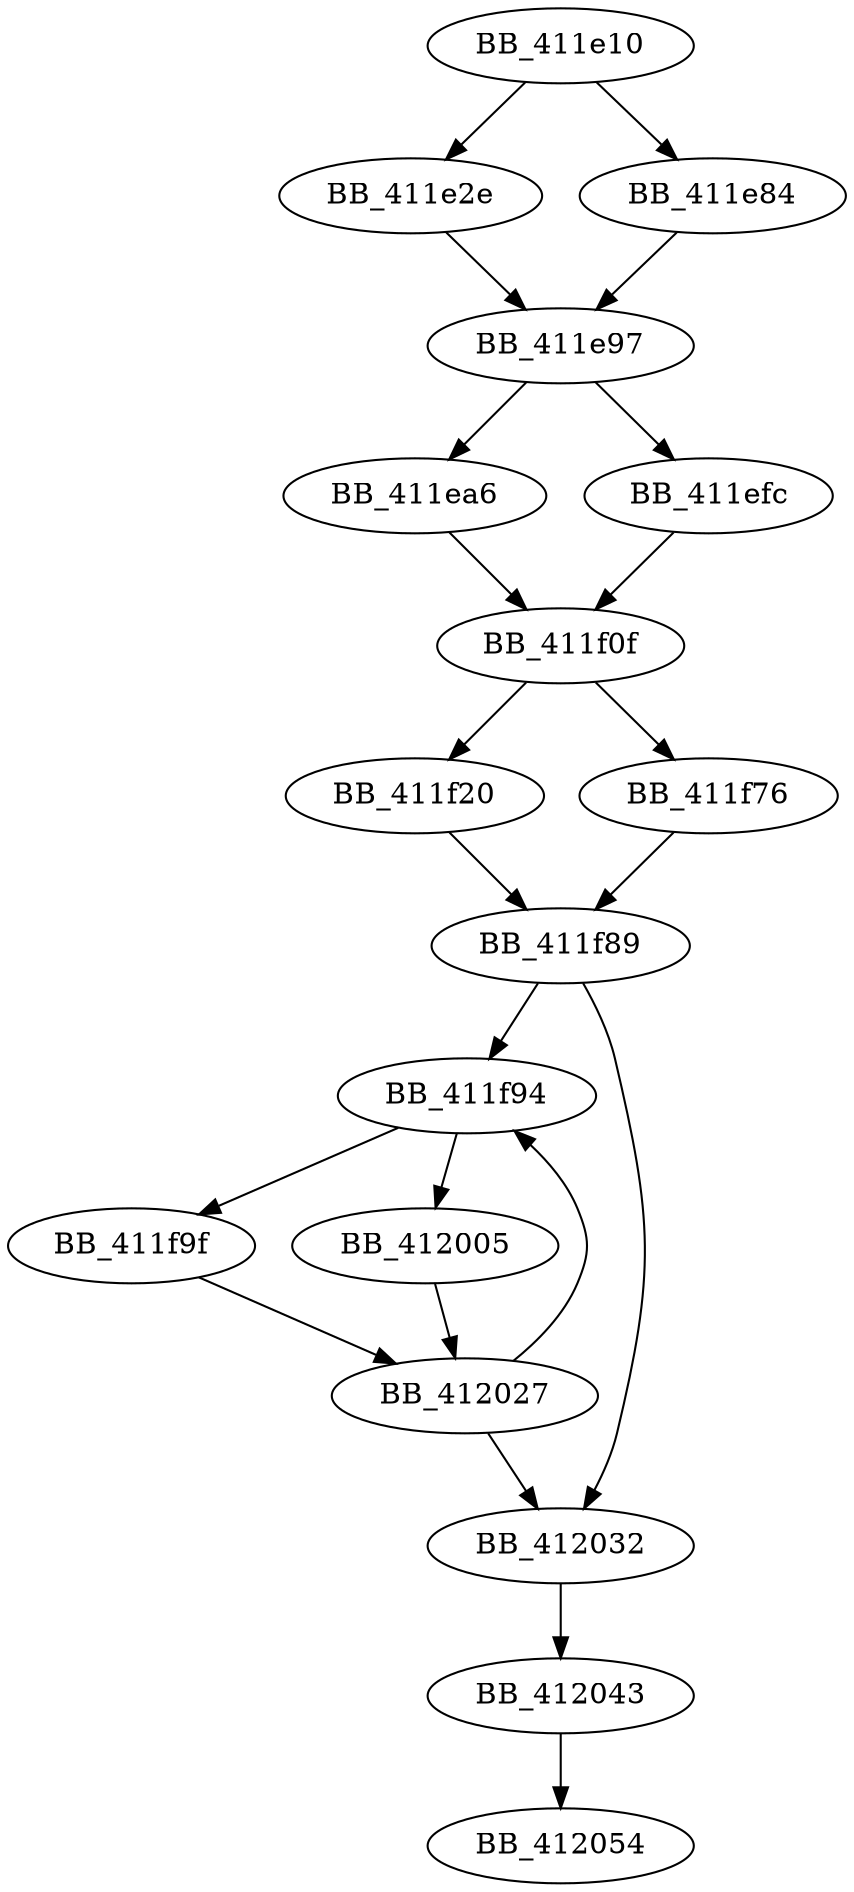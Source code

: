 DiGraph sub_411E10{
BB_411e10->BB_411e2e
BB_411e10->BB_411e84
BB_411e2e->BB_411e97
BB_411e84->BB_411e97
BB_411e97->BB_411ea6
BB_411e97->BB_411efc
BB_411ea6->BB_411f0f
BB_411efc->BB_411f0f
BB_411f0f->BB_411f20
BB_411f0f->BB_411f76
BB_411f20->BB_411f89
BB_411f76->BB_411f89
BB_411f89->BB_411f94
BB_411f89->BB_412032
BB_411f94->BB_411f9f
BB_411f94->BB_412005
BB_411f9f->BB_412027
BB_412005->BB_412027
BB_412027->BB_411f94
BB_412027->BB_412032
BB_412032->BB_412043
BB_412043->BB_412054
}
